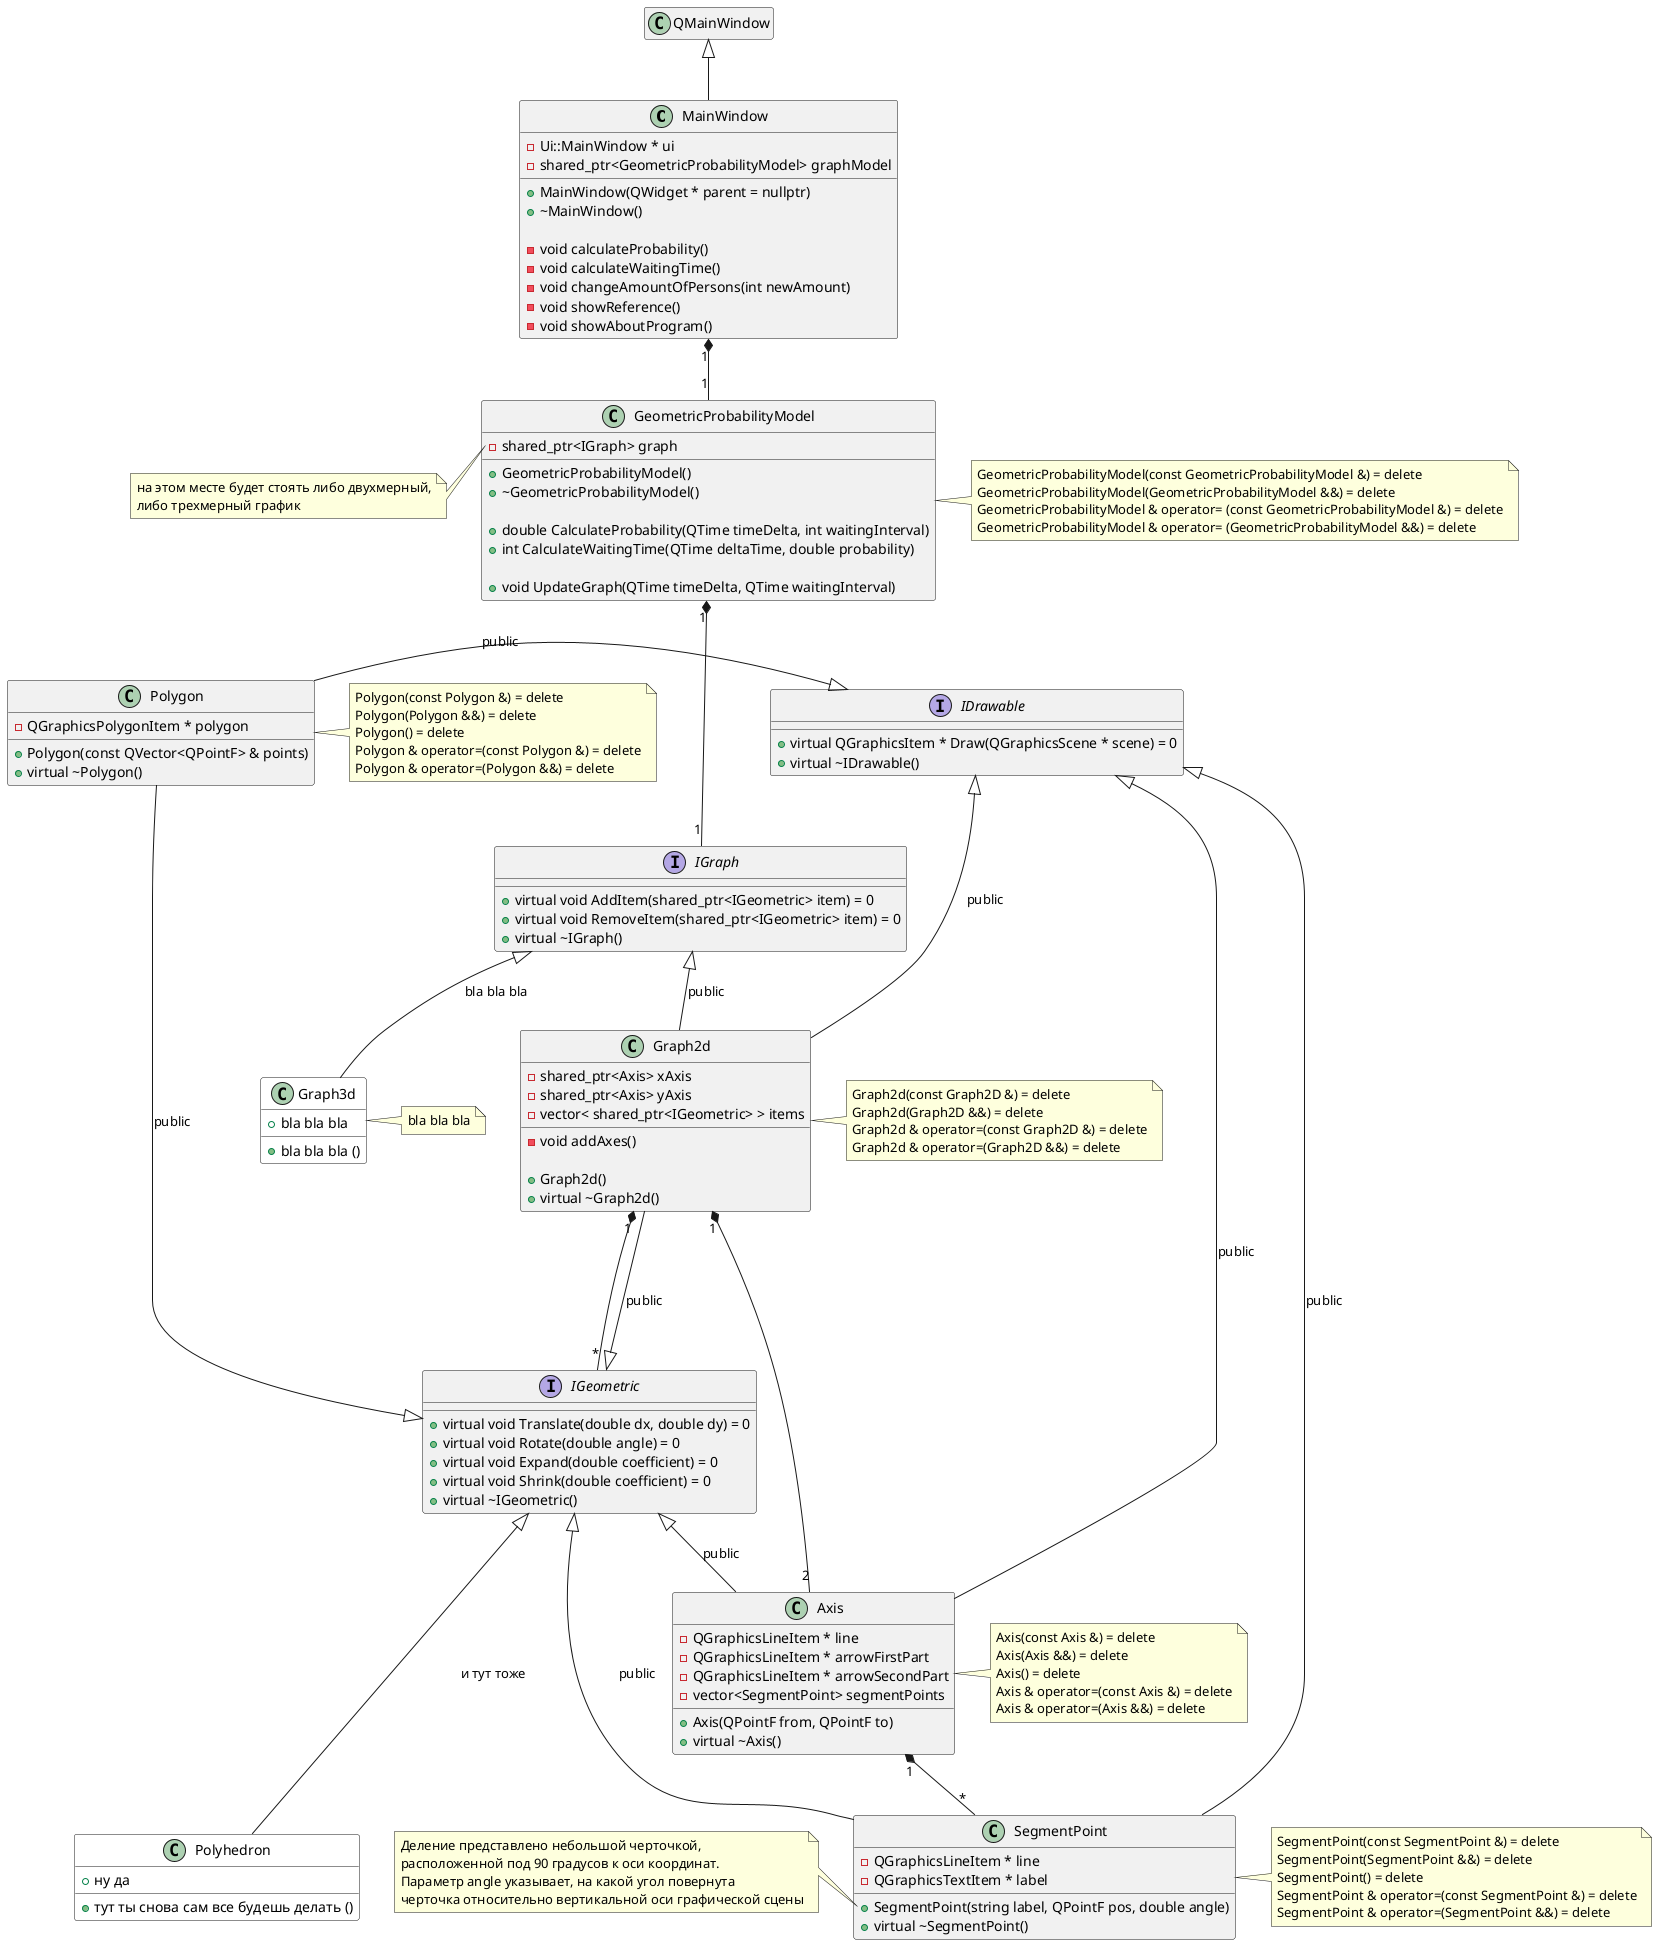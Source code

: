 @startuml 

'https://plantuml.com/class-diagram

class MainWindow {
    - Ui::MainWindow * ui
    - shared_ptr<GeometricProbabilityModel> graphModel

    + MainWindow(QWidget * parent = nullptr)
    + ~MainWindow()

    - void calculateProbability()
    - void calculateWaitingTime()
    - void changeAmountOfPersons(int newAmount)
    - void showReference()
    - void showAboutProgram()
}
QMainWindow <|-- MainWindow
hide QMainWindow members



class GeometricProbabilityModel {
    - shared_ptr<IGraph> graph

    + GeometricProbabilityModel()
    + ~GeometricProbabilityModel()

    + double CalculateProbability(QTime timeDelta, int waitingInterval)
    + int CalculateWaitingTime(QTime deltaTime, double probability)

    + void UpdateGraph(QTime timeDelta, QTime waitingInterval)
}
MainWindow "1" *-- "1" GeometricProbabilityModel
note left of GeometricProbabilityModel::"graph"
    на этом месте будет стоять либо двухмерный,
    либо трехмерный график
end note
note right of GeometricProbabilityModel
    GeometricProbabilityModel(const GeometricProbabilityModel &) = delete
    GeometricProbabilityModel(GeometricProbabilityModel &&) = delete
    GeometricProbabilityModel & operator= (const GeometricProbabilityModel &) = delete
    GeometricProbabilityModel & operator= (GeometricProbabilityModel &&) = delete
end note



interface IGraph {
    + virtual void AddItem(shared_ptr<IGeometric> item) = 0
    + virtual void RemoveItem(shared_ptr<IGeometric> item) = 0
    + virtual ~IGraph()
}
GeometricProbabilityModel "1" *--- "1" IGraph
note left of IGraph::"mainFigure"
    основная фигура, характеризующая
    геометрическую вероятность
end note
note left of IGraph::"boundingFigure"
    фигура, ограничивающая основную
end note



class Graph2d {
    - shared_ptr<Axis> xAxis
    - shared_ptr<Axis> yAxis
    - vector< shared_ptr<IGeometric> > items

    - void addAxes()

    + Graph2d()
    + virtual ~Graph2d()
}
IGraph <|-- Graph2d : public
IGeometric <|--- Graph2d : public
IDrawable <|--- Graph2d : public
note right of Graph2d
    Graph2d(const Graph2D &) = delete
    Graph2d(Graph2D &&) = delete
    Graph2d & operator=(const Graph2D &) = delete
    Graph2d & operator=(Graph2D &&) = delete
end note



class Graph3d #white { /' #white окрашивает объект в белый цвет '/
    + bla bla bla
    + bla bla bla ()
}
IGraph <|-- Graph3d : bla bla bla
note right of Graph3d
    bla bla bla
end note



class Axis {
    - QGraphicsLineItem * line
    - QGraphicsLineItem * arrowFirstPart
    - QGraphicsLineItem * arrowSecondPart
    - vector<SegmentPoint> segmentPoints

    + Axis(QPointF from, QPointF to)
    + virtual ~Axis()
}
IGeometric <|-- Axis : public
IDrawable <|-- Axis : public
Graph2d "1" *-- "2" Axis
note right of Axis
    Axis(const Axis &) = delete
    Axis(Axis &&) = delete
    Axis() = delete
    Axis & operator=(const Axis &) = delete
    Axis & operator=(Axis &&) = delete
end note



class SegmentPoint {
    - QGraphicsLineItem * line
    - QGraphicsTextItem * label

    + SegmentPoint(string label, QPointF pos, double angle)
    + virtual ~SegmentPoint()
}
IDrawable <|-- SegmentPoint : public
IGeometric <|-- SegmentPoint : public
Axis "1" *-- "*" SegmentPoint
note left of SegmentPoint::"SegmentPoint(string label, QPointF pos, double angle)"
    Деление представлено небольшой черточкой,
    расположенной под 90 градусов к оси координат.
    Параметр angle указывает, на какой угол повернута
    черточка относительно вертикальной оси графической сцены
end note
note right of SegmentPoint
    SegmentPoint(const SegmentPoint &) = delete
    SegmentPoint(SegmentPoint &&) = delete
    SegmentPoint() = delete
    SegmentPoint & operator=(const SegmentPoint &) = delete
    SegmentPoint & operator=(SegmentPoint &&) = delete
end note



interface IGeometric {
    + virtual void Translate(double dx, double dy) = 0
    + virtual void Rotate(double angle) = 0
    + virtual void Expand(double coefficient) = 0
    + virtual void Shrink(double coefficient) = 0
    + virtual ~IGeometric()
}
Graph2d "1" *-- "*" IGeometric


class Polygon {
    - QGraphicsPolygonItem * polygon

    + Polygon(const QVector<QPointF> & points)
    + virtual ~Polygon()
}
IGeometric <|-- Polygon : public
IDrawable <|-left- Polygon : public
note right of Polygon
    Polygon(const Polygon &) = delete
    Polygon(Polygon &&) = delete
    Polygon() = delete
    Polygon & operator=(const Polygon &) = delete
    Polygon & operator=(Polygon &&) = delete
end note



class Polyhedron #white { /' #white окрашивает объект в белый цвет '/
    + ну да
    + тут ты снова сам все будешь делать ()
}
IGeometric <|--- Polyhedron : и тут тоже



interface IDrawable {
    + virtual QGraphicsItem * Draw(QGraphicsScene * scene) = 0
    + virtual ~IDrawable()
}


@enduml